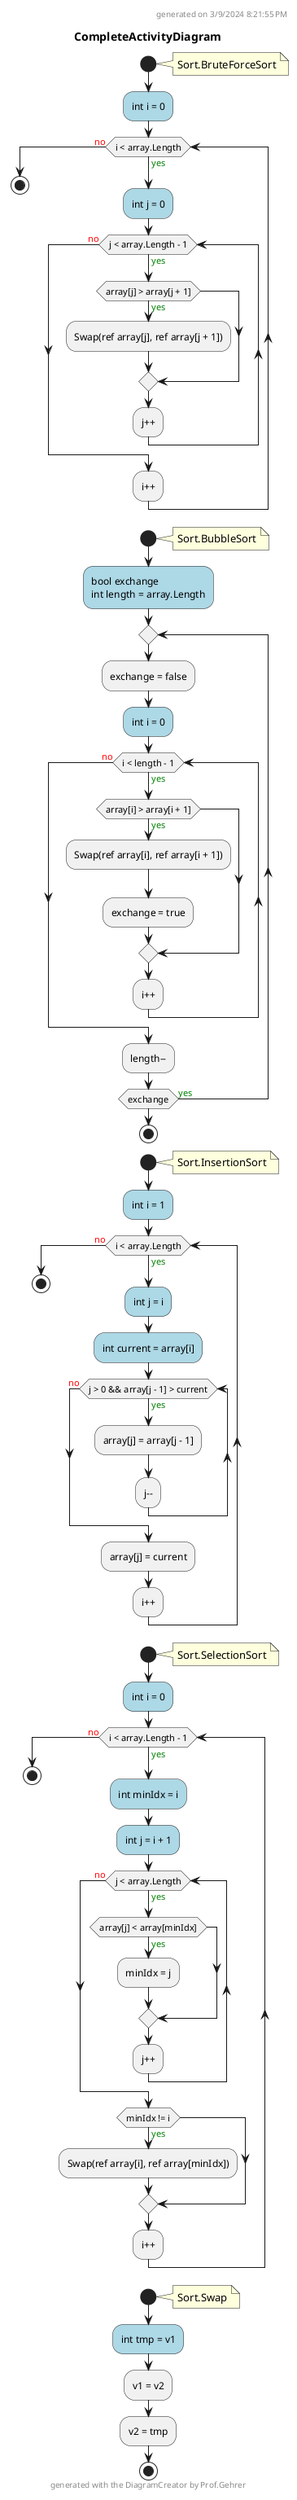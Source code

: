 @startuml CompleteActivityDiagram
header
generated on 3/9/2024 8:21:55 PM
end header
title CompleteActivityDiagram
start
note right:  Sort.BruteForceSort
#LightBlue:int i = 0;
while (i < array.Length) is (<color:green>yes)
    #LightBlue:int j = 0;
    while (j < array.Length - 1) is (<color:green>yes)
        if (array[j] > array[j + 1]) then (<color:green>yes)
            :Swap(ref array[j], ref array[j + 1]);
        endif
    :j++;
    endwhile (<color:red>no)
:i++;
endwhile (<color:red>no)
footer
generated with the DiagramCreator by Prof.Gehrer
end footer
stop
start
note right:  Sort.BubbleSort
#LightBlue:bool exchange
int length = array.Length;
repeat
    :exchange = false;
    #LightBlue:int i = 0;
    while (i < length - 1) is (<color:green>yes)
        if (array[i] > array[i + 1]) then (<color:green>yes)
            :Swap(ref array[i], ref array[i + 1]);
            :exchange = true;
        endif
    :i++;
    endwhile (<color:red>no)
    :length--;
repeat while (exchange) is (<color:green>yes)
footer
generated with the DiagramCreator by Prof.Gehrer
end footer
stop
start
note right:  Sort.InsertionSort
#LightBlue:int i = 1;
while (i < array.Length) is (<color:green>yes)
    #LightBlue:int j = i;
    #LightBlue:int current = array[i];
    while (j > 0 && array[j - 1] > current) is (<color:green>yes)
        :array[j] = array[j - 1];
        :j--;
    endwhile (<color:red>no)
    :array[j] = current;
:i++;
endwhile (<color:red>no)
footer
generated with the DiagramCreator by Prof.Gehrer
end footer
stop
start
note right:  Sort.SelectionSort
#LightBlue:int i = 0;
while (i < array.Length - 1) is (<color:green>yes)
    #LightBlue:int minIdx = i;
    #LightBlue:int j = i + 1;
    while (j < array.Length) is (<color:green>yes)
        if (array[j] < array[minIdx]) then (<color:green>yes)
            :minIdx = j;
        endif
    :j++;
    endwhile (<color:red>no)
    if (minIdx != i) then (<color:green>yes)
        :Swap(ref array[i], ref array[minIdx]);
    endif
:i++;
endwhile (<color:red>no)
footer
generated with the DiagramCreator by Prof.Gehrer
end footer
stop
start
note right:  Sort.Swap
#LightBlue:int tmp = v1;
:v1 = v2;
:v2 = tmp;
footer
generated with the DiagramCreator by Prof.Gehrer
end footer
stop
footer
generated with the DiagramCreator by Prof.Gehrer
end footer
@enduml
